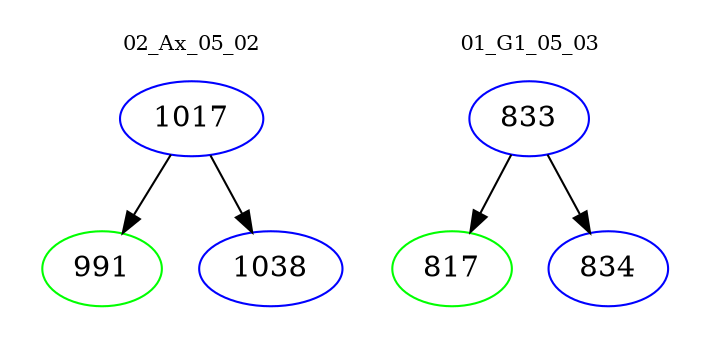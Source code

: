 digraph{
subgraph cluster_0 {
color = white
label = "02_Ax_05_02";
fontsize=10;
T0_1017 [label="1017", color="blue"]
T0_1017 -> T0_991 [color="black"]
T0_991 [label="991", color="green"]
T0_1017 -> T0_1038 [color="black"]
T0_1038 [label="1038", color="blue"]
}
subgraph cluster_1 {
color = white
label = "01_G1_05_03";
fontsize=10;
T1_833 [label="833", color="blue"]
T1_833 -> T1_817 [color="black"]
T1_817 [label="817", color="green"]
T1_833 -> T1_834 [color="black"]
T1_834 [label="834", color="blue"]
}
}
